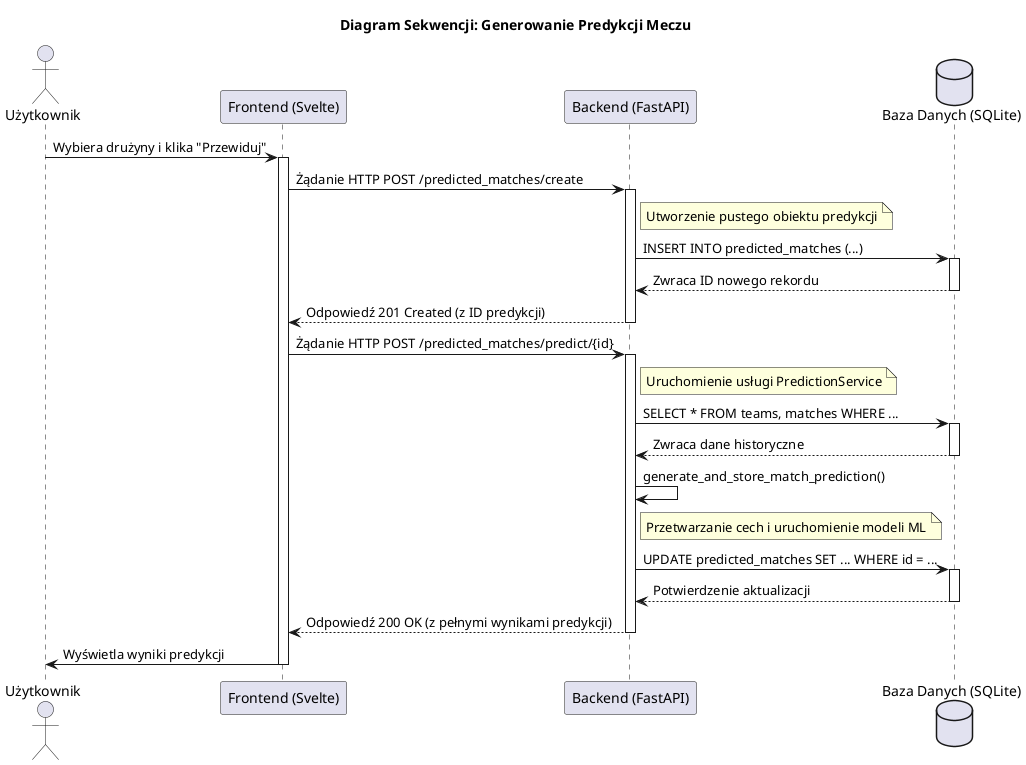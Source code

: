 @startuml
title Diagram Sekwencji: Generowanie Predykcji Meczu

' Definicja uczestników interakcji
actor "Użytkownik" as user
participant "Frontend (Svelte)" as frontend
participant "Backend (FastAPI)" as backend
database "Baza Danych (SQLite)" as db

' Sekwencja zdarzeń

user -> frontend: Wybiera drużyny i klika "Przewiduj"
activate frontend

frontend -> backend: Żądanie HTTP POST /predicted_matches/create
activate backend
note right of backend: Utworzenie pustego obiektu predykcji

backend -> db: INSERT INTO predicted_matches (...)
activate db
db --> backend: Zwraca ID nowego rekordu
deactivate db

backend --> frontend: Odpowiedź 201 Created (z ID predykcji)
deactivate backend

frontend -> backend: Żądanie HTTP POST /predicted_matches/predict/{id}
activate backend
note right of backend: Uruchomienie usługi PredictionService

backend -> db: SELECT * FROM teams, matches WHERE ...
activate db
db --> backend: Zwraca dane historyczne
deactivate db

backend -> backend: generate_and_store_match_prediction()
note right of backend: Przetwarzanie cech i uruchomienie modeli ML

backend -> db: UPDATE predicted_matches SET ... WHERE id = ...
activate db
db --> backend: Potwierdzenie aktualizacji
deactivate db

backend --> frontend: Odpowiedź 200 OK (z pełnymi wynikami predykcji)
deactivate backend

frontend -> user: Wyświetla wyniki predykcji
deactivate frontend

@enduml
